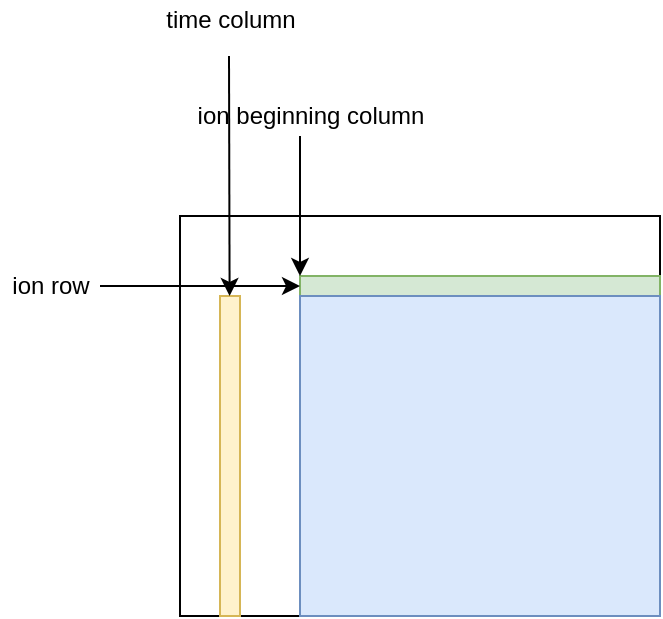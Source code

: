 <mxfile version="13.0.3" type="device"><diagram id="91feemgUGeJenAp6XdnM" name="第 1 页"><mxGraphModel dx="1086" dy="846" grid="1" gridSize="10" guides="1" tooltips="1" connect="1" arrows="1" fold="1" page="0" pageScale="1" pageWidth="827" pageHeight="1169" math="0" shadow="0"><root><mxCell id="0"/><mxCell id="1" parent="0"/><mxCell id="TR6YhH_rJhLk6sM5FF99-1" value="" style="rounded=0;whiteSpace=wrap;html=1;" vertex="1" parent="1"><mxGeometry x="200" y="120" width="240" height="200" as="geometry"/></mxCell><mxCell id="TR6YhH_rJhLk6sM5FF99-2" value="" style="rounded=0;whiteSpace=wrap;html=1;fillColor=#fff2cc;strokeColor=#d6b656;" vertex="1" parent="1"><mxGeometry x="220" y="160" width="10" height="160" as="geometry"/></mxCell><mxCell id="TR6YhH_rJhLk6sM5FF99-3" value="" style="rounded=0;whiteSpace=wrap;html=1;fillColor=#d5e8d4;strokeColor=#82b366;" vertex="1" parent="1"><mxGeometry x="260" y="150" width="180" height="10" as="geometry"/></mxCell><mxCell id="TR6YhH_rJhLk6sM5FF99-4" value="" style="rounded=0;whiteSpace=wrap;html=1;fillColor=#dae8fc;strokeColor=#6c8ebf;" vertex="1" parent="1"><mxGeometry x="260" y="160" width="180" height="160" as="geometry"/></mxCell><mxCell id="TR6YhH_rJhLk6sM5FF99-5" value="" style="endArrow=classic;html=1;" edge="1" parent="1" target="TR6YhH_rJhLk6sM5FF99-2"><mxGeometry width="50" height="50" relative="1" as="geometry"><mxPoint x="224.5" y="40" as="sourcePoint"/><mxPoint x="224.5" y="120" as="targetPoint"/></mxGeometry></mxCell><mxCell id="TR6YhH_rJhLk6sM5FF99-6" value="time column" style="text;html=1;align=center;verticalAlign=middle;resizable=0;points=[];autosize=1;" vertex="1" parent="1"><mxGeometry x="185" y="12" width="80" height="20" as="geometry"/></mxCell><mxCell id="TR6YhH_rJhLk6sM5FF99-7" value="" style="endArrow=classic;html=1;entryX=0;entryY=0.5;entryDx=0;entryDy=0;" edge="1" parent="1" target="TR6YhH_rJhLk6sM5FF99-3"><mxGeometry width="50" height="50" relative="1" as="geometry"><mxPoint x="160" y="155" as="sourcePoint"/><mxPoint x="234.8" y="170" as="targetPoint"/></mxGeometry></mxCell><mxCell id="TR6YhH_rJhLk6sM5FF99-8" value="ion row" style="text;html=1;align=center;verticalAlign=middle;resizable=0;points=[];autosize=1;" vertex="1" parent="1"><mxGeometry x="110" y="145" width="50" height="20" as="geometry"/></mxCell><mxCell id="TR6YhH_rJhLk6sM5FF99-9" value="" style="endArrow=classic;html=1;" edge="1" parent="1"><mxGeometry width="50" height="50" relative="1" as="geometry"><mxPoint x="260" y="80" as="sourcePoint"/><mxPoint x="260" y="150" as="targetPoint"/></mxGeometry></mxCell><mxCell id="TR6YhH_rJhLk6sM5FF99-10" value="ion beginning column" style="text;html=1;align=center;verticalAlign=middle;resizable=0;points=[];autosize=1;" vertex="1" parent="1"><mxGeometry x="200" y="60" width="130" height="20" as="geometry"/></mxCell><mxCell id="TR6YhH_rJhLk6sM5FF99-11" value="" style="endArrow=classic;html=1;" edge="1" parent="1" target="TR6YhH_rJhLk6sM5FF99-10"><mxGeometry width="50" height="50" relative="1" as="geometry"><mxPoint x="260" y="80" as="sourcePoint"/><mxPoint x="260" y="150" as="targetPoint"/></mxGeometry></mxCell></root></mxGraphModel></diagram></mxfile>